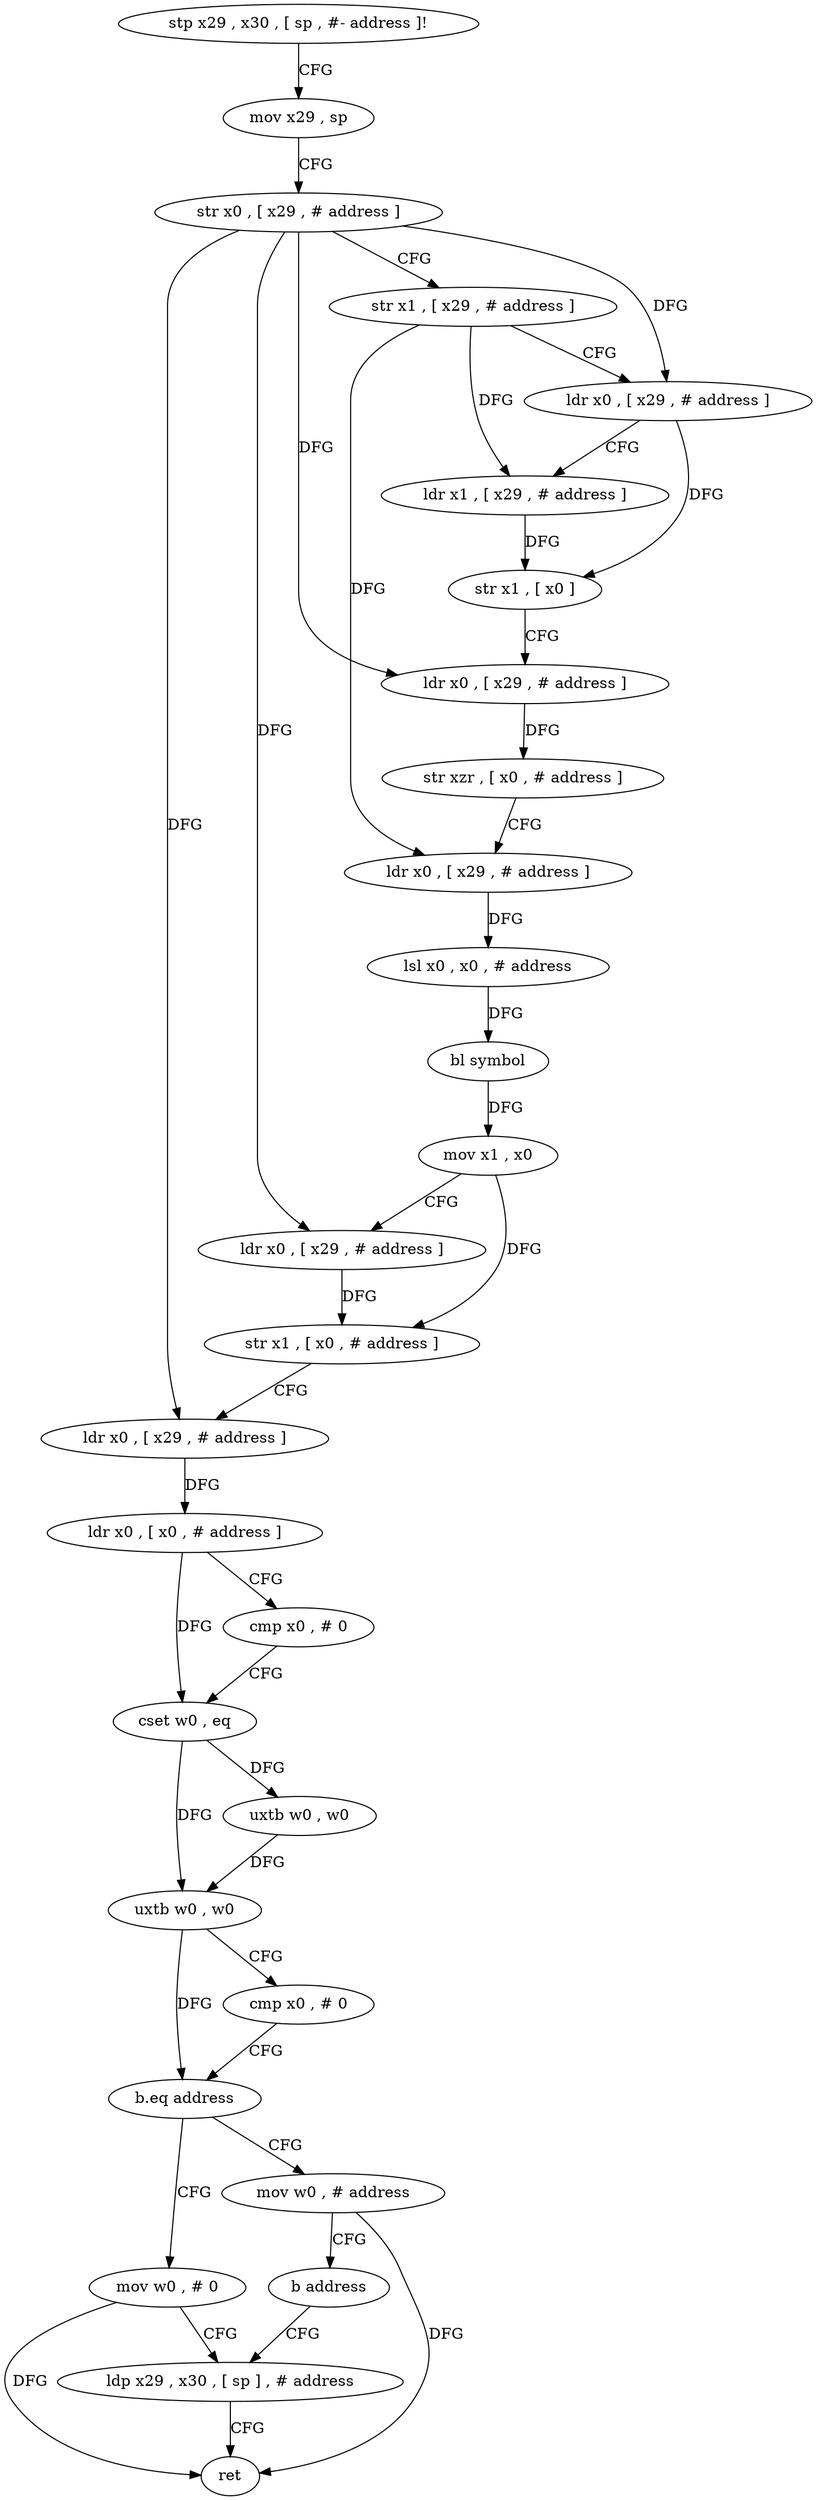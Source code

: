 digraph "func" {
"4393980" [label = "stp x29 , x30 , [ sp , #- address ]!" ]
"4393984" [label = "mov x29 , sp" ]
"4393988" [label = "str x0 , [ x29 , # address ]" ]
"4393992" [label = "str x1 , [ x29 , # address ]" ]
"4393996" [label = "ldr x0 , [ x29 , # address ]" ]
"4394000" [label = "ldr x1 , [ x29 , # address ]" ]
"4394004" [label = "str x1 , [ x0 ]" ]
"4394008" [label = "ldr x0 , [ x29 , # address ]" ]
"4394012" [label = "str xzr , [ x0 , # address ]" ]
"4394016" [label = "ldr x0 , [ x29 , # address ]" ]
"4394020" [label = "lsl x0 , x0 , # address" ]
"4394024" [label = "bl symbol" ]
"4394028" [label = "mov x1 , x0" ]
"4394032" [label = "ldr x0 , [ x29 , # address ]" ]
"4394036" [label = "str x1 , [ x0 , # address ]" ]
"4394040" [label = "ldr x0 , [ x29 , # address ]" ]
"4394044" [label = "ldr x0 , [ x0 , # address ]" ]
"4394048" [label = "cmp x0 , # 0" ]
"4394052" [label = "cset w0 , eq" ]
"4394056" [label = "uxtb w0 , w0" ]
"4394060" [label = "uxtb w0 , w0" ]
"4394064" [label = "cmp x0 , # 0" ]
"4394068" [label = "b.eq address" ]
"4394080" [label = "mov w0 , # 0" ]
"4394072" [label = "mov w0 , # address" ]
"4394084" [label = "ldp x29 , x30 , [ sp ] , # address" ]
"4394076" [label = "b address" ]
"4394088" [label = "ret" ]
"4393980" -> "4393984" [ label = "CFG" ]
"4393984" -> "4393988" [ label = "CFG" ]
"4393988" -> "4393992" [ label = "CFG" ]
"4393988" -> "4393996" [ label = "DFG" ]
"4393988" -> "4394008" [ label = "DFG" ]
"4393988" -> "4394032" [ label = "DFG" ]
"4393988" -> "4394040" [ label = "DFG" ]
"4393992" -> "4393996" [ label = "CFG" ]
"4393992" -> "4394000" [ label = "DFG" ]
"4393992" -> "4394016" [ label = "DFG" ]
"4393996" -> "4394000" [ label = "CFG" ]
"4393996" -> "4394004" [ label = "DFG" ]
"4394000" -> "4394004" [ label = "DFG" ]
"4394004" -> "4394008" [ label = "CFG" ]
"4394008" -> "4394012" [ label = "DFG" ]
"4394012" -> "4394016" [ label = "CFG" ]
"4394016" -> "4394020" [ label = "DFG" ]
"4394020" -> "4394024" [ label = "DFG" ]
"4394024" -> "4394028" [ label = "DFG" ]
"4394028" -> "4394032" [ label = "CFG" ]
"4394028" -> "4394036" [ label = "DFG" ]
"4394032" -> "4394036" [ label = "DFG" ]
"4394036" -> "4394040" [ label = "CFG" ]
"4394040" -> "4394044" [ label = "DFG" ]
"4394044" -> "4394048" [ label = "CFG" ]
"4394044" -> "4394052" [ label = "DFG" ]
"4394048" -> "4394052" [ label = "CFG" ]
"4394052" -> "4394056" [ label = "DFG" ]
"4394052" -> "4394060" [ label = "DFG" ]
"4394056" -> "4394060" [ label = "DFG" ]
"4394060" -> "4394064" [ label = "CFG" ]
"4394060" -> "4394068" [ label = "DFG" ]
"4394064" -> "4394068" [ label = "CFG" ]
"4394068" -> "4394080" [ label = "CFG" ]
"4394068" -> "4394072" [ label = "CFG" ]
"4394080" -> "4394084" [ label = "CFG" ]
"4394080" -> "4394088" [ label = "DFG" ]
"4394072" -> "4394076" [ label = "CFG" ]
"4394072" -> "4394088" [ label = "DFG" ]
"4394084" -> "4394088" [ label = "CFG" ]
"4394076" -> "4394084" [ label = "CFG" ]
}
